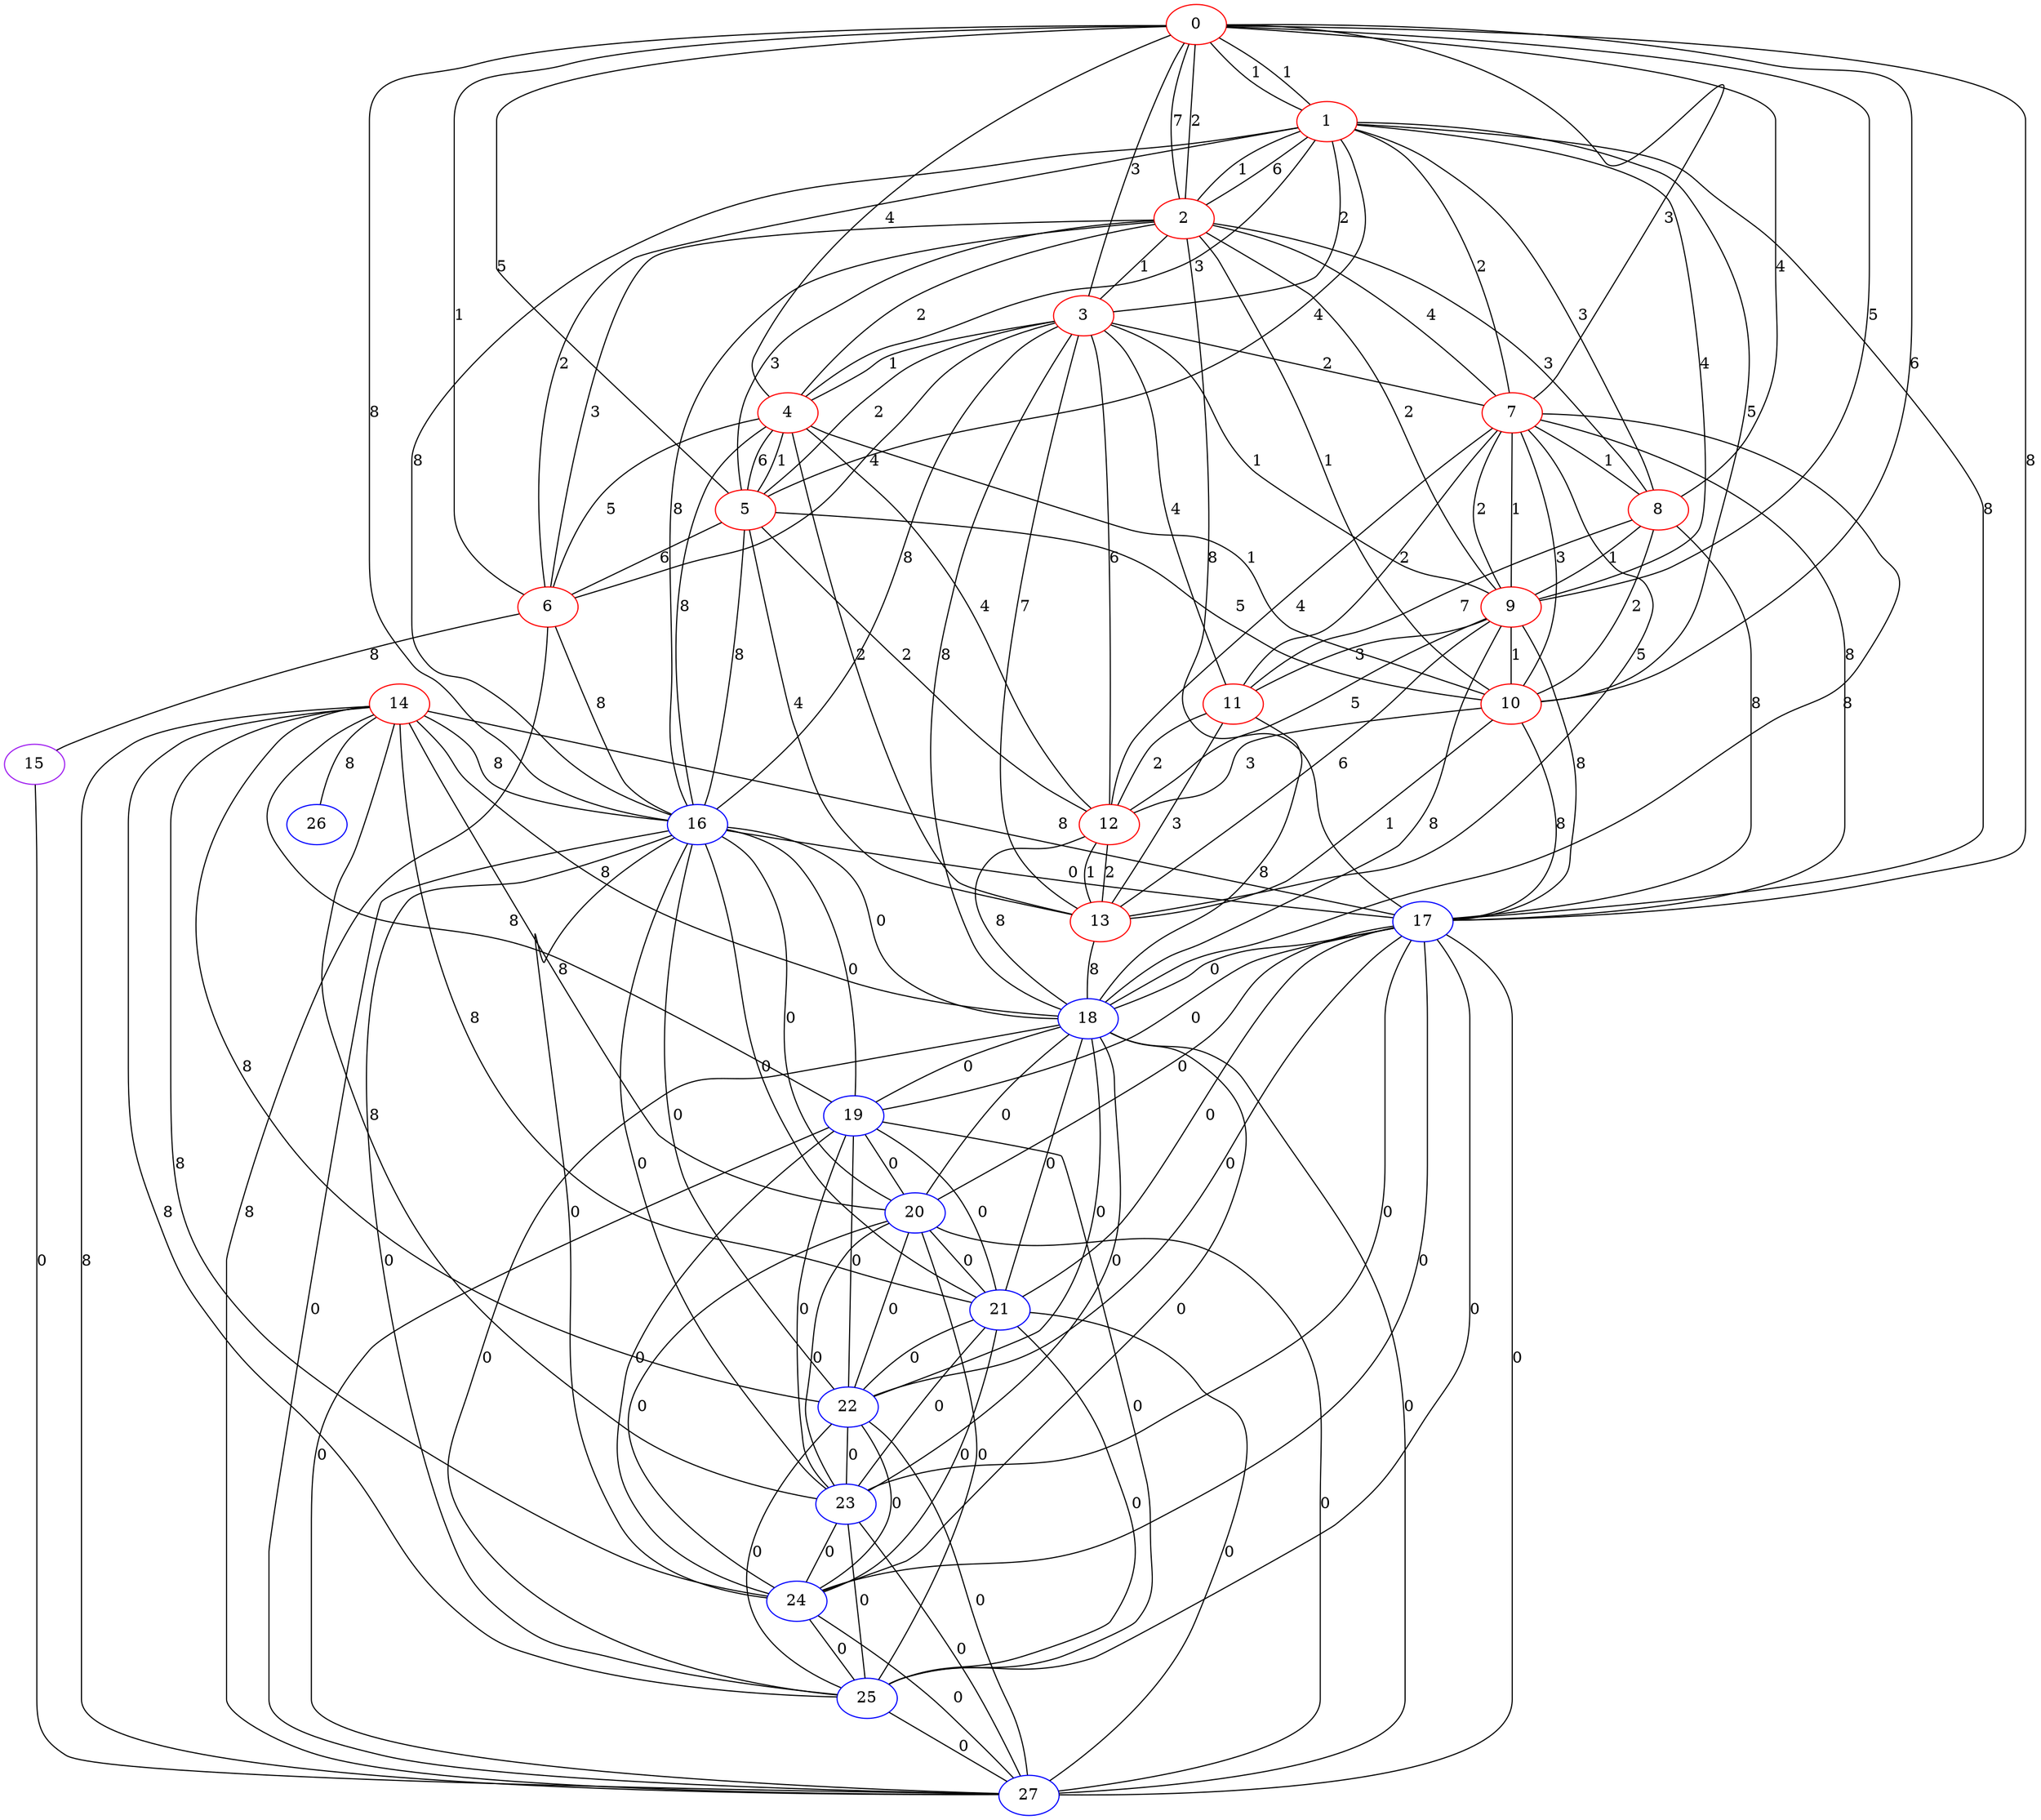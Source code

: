 graph "" {
0 [color=red, weight=1];
1 [color=red, weight=1];
2 [color=red, weight=1];
3 [color=red, weight=1];
4 [color=red, weight=1];
5 [color=red, weight=1];
6 [color=red, weight=1];
7 [color=red, weight=1];
8 [color=red, weight=1];
9 [color=red, weight=1];
10 [color=red, weight=1];
11 [color=red, weight=1];
12 [color=red, weight=1];
13 [color=red, weight=1];
14 [color=red, weight=1];
15 [color=purple, weight=4];
16 [color=blue, weight=3];
17 [color=blue, weight=3];
18 [color=blue, weight=3];
19 [color=blue, weight=3];
20 [color=blue, weight=3];
21 [color=blue, weight=3];
22 [color=blue, weight=3];
23 [color=blue, weight=3];
24 [color=blue, weight=3];
25 [color=blue, weight=3];
26 [color=blue, weight=3];
27 [color=blue, weight=3];
0 -- 1  [key=0, label=1];
0 -- 1  [key=1, label=1];
0 -- 2  [key=0, label=2];
0 -- 2  [key=1, label=7];
0 -- 3  [key=0, label=3];
0 -- 4  [key=0, label=4];
0 -- 5  [key=0, label=5];
0 -- 6  [key=0, label=1];
0 -- 7  [key=0, label=3];
0 -- 8  [key=0, label=4];
0 -- 9  [key=0, label=5];
0 -- 10  [key=0, label=6];
0 -- 16  [key=0, label=8];
0 -- 17  [key=0, label=8];
1 -- 2  [key=0, label=1];
1 -- 2  [key=1, label=6];
1 -- 3  [key=0, label=2];
1 -- 4  [key=0, label=3];
1 -- 5  [key=0, label=4];
1 -- 6  [key=0, label=2];
1 -- 7  [key=0, label=2];
1 -- 8  [key=0, label=3];
1 -- 9  [key=0, label=4];
1 -- 10  [key=0, label=5];
1 -- 16  [key=0, label=8];
1 -- 17  [key=0, label=8];
2 -- 3  [key=0, label=1];
2 -- 4  [key=0, label=2];
2 -- 5  [key=0, label=3];
2 -- 6  [key=0, label=3];
2 -- 7  [key=0, label=4];
2 -- 8  [key=0, label=3];
2 -- 9  [key=0, label=2];
2 -- 10  [key=0, label=1];
2 -- 16  [key=0, label=8];
2 -- 17  [key=0, label=8];
3 -- 4  [key=0, label=1];
3 -- 5  [key=0, label=2];
3 -- 6  [key=0, label=4];
3 -- 7  [key=0, label=2];
3 -- 9  [key=0, label=1];
3 -- 11  [key=0, label=4];
3 -- 12  [key=0, label=6];
3 -- 13  [key=0, label=7];
3 -- 16  [key=0, label=8];
3 -- 18  [key=0, label=8];
4 -- 5  [key=0, label=1];
4 -- 5  [key=1, label=6];
4 -- 6  [key=0, label=5];
4 -- 10  [key=0, label=1];
4 -- 12  [key=0, label=4];
4 -- 13  [key=0, label=2];
4 -- 16  [key=0, label=8];
5 -- 6  [key=0, label=6];
5 -- 10  [key=0, label=5];
5 -- 12  [key=0, label=2];
5 -- 13  [key=0, label=4];
5 -- 16  [key=0, label=8];
6 -- 15  [key=0, label=8];
6 -- 16  [key=0, label=8];
6 -- 27  [key=0, label=8];
7 -- 8  [key=0, label=1];
7 -- 9  [key=0, label=2];
7 -- 9  [key=1, label=1];
7 -- 10  [key=0, label=3];
7 -- 11  [key=0, label=2];
7 -- 12  [key=0, label=4];
7 -- 13  [key=0, label=5];
7 -- 17  [key=0, label=8];
7 -- 18  [key=0, label=8];
8 -- 9  [key=0, label=1];
8 -- 10  [key=0, label=2];
8 -- 11  [key=0, label=7];
8 -- 17  [key=0, label=8];
9 -- 10  [key=0, label=1];
9 -- 11  [key=0, label=3];
9 -- 12  [key=0, label=5];
9 -- 13  [key=0, label=6];
9 -- 17  [key=0, label=8];
9 -- 18  [key=0, label=8];
10 -- 12  [key=0, label=3];
10 -- 13  [key=0, label=1];
10 -- 17  [key=0, label=8];
11 -- 12  [key=0, label=2];
11 -- 13  [key=0, label=3];
11 -- 18  [key=0, label=8];
12 -- 13  [key=0, label=1];
12 -- 13  [key=1, label=2];
12 -- 18  [key=0, label=8];
13 -- 18  [key=0, label=8];
14 -- 16  [key=0, label=8];
14 -- 17  [key=0, label=8];
14 -- 18  [key=0, label=8];
14 -- 19  [key=0, label=8];
14 -- 20  [key=0, label=8];
14 -- 21  [key=0, label=8];
14 -- 22  [key=0, label=8];
14 -- 23  [key=0, label=8];
14 -- 24  [key=0, label=8];
14 -- 25  [key=0, label=8];
14 -- 26  [key=0, label=8];
14 -- 27  [key=0, label=8];
15 -- 27  [key=0, label=0];
16 -- 17  [key=0, label=0];
16 -- 18  [key=0, label=0];
16 -- 19  [key=0, label=0];
16 -- 20  [key=0, label=0];
16 -- 21  [key=0, label=0];
16 -- 22  [key=0, label=0];
16 -- 23  [key=0, label=0];
16 -- 24  [key=0, label=0];
16 -- 25  [key=0, label=0];
16 -- 27  [key=0, label=0];
17 -- 18  [key=0, label=0];
17 -- 19  [key=0, label=0];
17 -- 20  [key=0, label=0];
17 -- 21  [key=0, label=0];
17 -- 22  [key=0, label=0];
17 -- 23  [key=0, label=0];
17 -- 24  [key=0, label=0];
17 -- 25  [key=0, label=0];
17 -- 27  [key=0, label=0];
18 -- 19  [key=0, label=0];
18 -- 20  [key=0, label=0];
18 -- 21  [key=0, label=0];
18 -- 22  [key=0, label=0];
18 -- 23  [key=0, label=0];
18 -- 24  [key=0, label=0];
18 -- 25  [key=0, label=0];
18 -- 27  [key=0, label=0];
19 -- 20  [key=0, label=0];
19 -- 21  [key=0, label=0];
19 -- 22  [key=0, label=0];
19 -- 23  [key=0, label=0];
19 -- 24  [key=0, label=0];
19 -- 25  [key=0, label=0];
19 -- 27  [key=0, label=0];
20 -- 21  [key=0, label=0];
20 -- 22  [key=0, label=0];
20 -- 23  [key=0, label=0];
20 -- 24  [key=0, label=0];
20 -- 25  [key=0, label=0];
20 -- 27  [key=0, label=0];
21 -- 22  [key=0, label=0];
21 -- 23  [key=0, label=0];
21 -- 24  [key=0, label=0];
21 -- 25  [key=0, label=0];
21 -- 27  [key=0, label=0];
22 -- 23  [key=0, label=0];
22 -- 24  [key=0, label=0];
22 -- 25  [key=0, label=0];
22 -- 27  [key=0, label=0];
23 -- 24  [key=0, label=0];
23 -- 25  [key=0, label=0];
23 -- 27  [key=0, label=0];
24 -- 25  [key=0, label=0];
24 -- 27  [key=0, label=0];
25 -- 27  [key=0, label=0];
}
